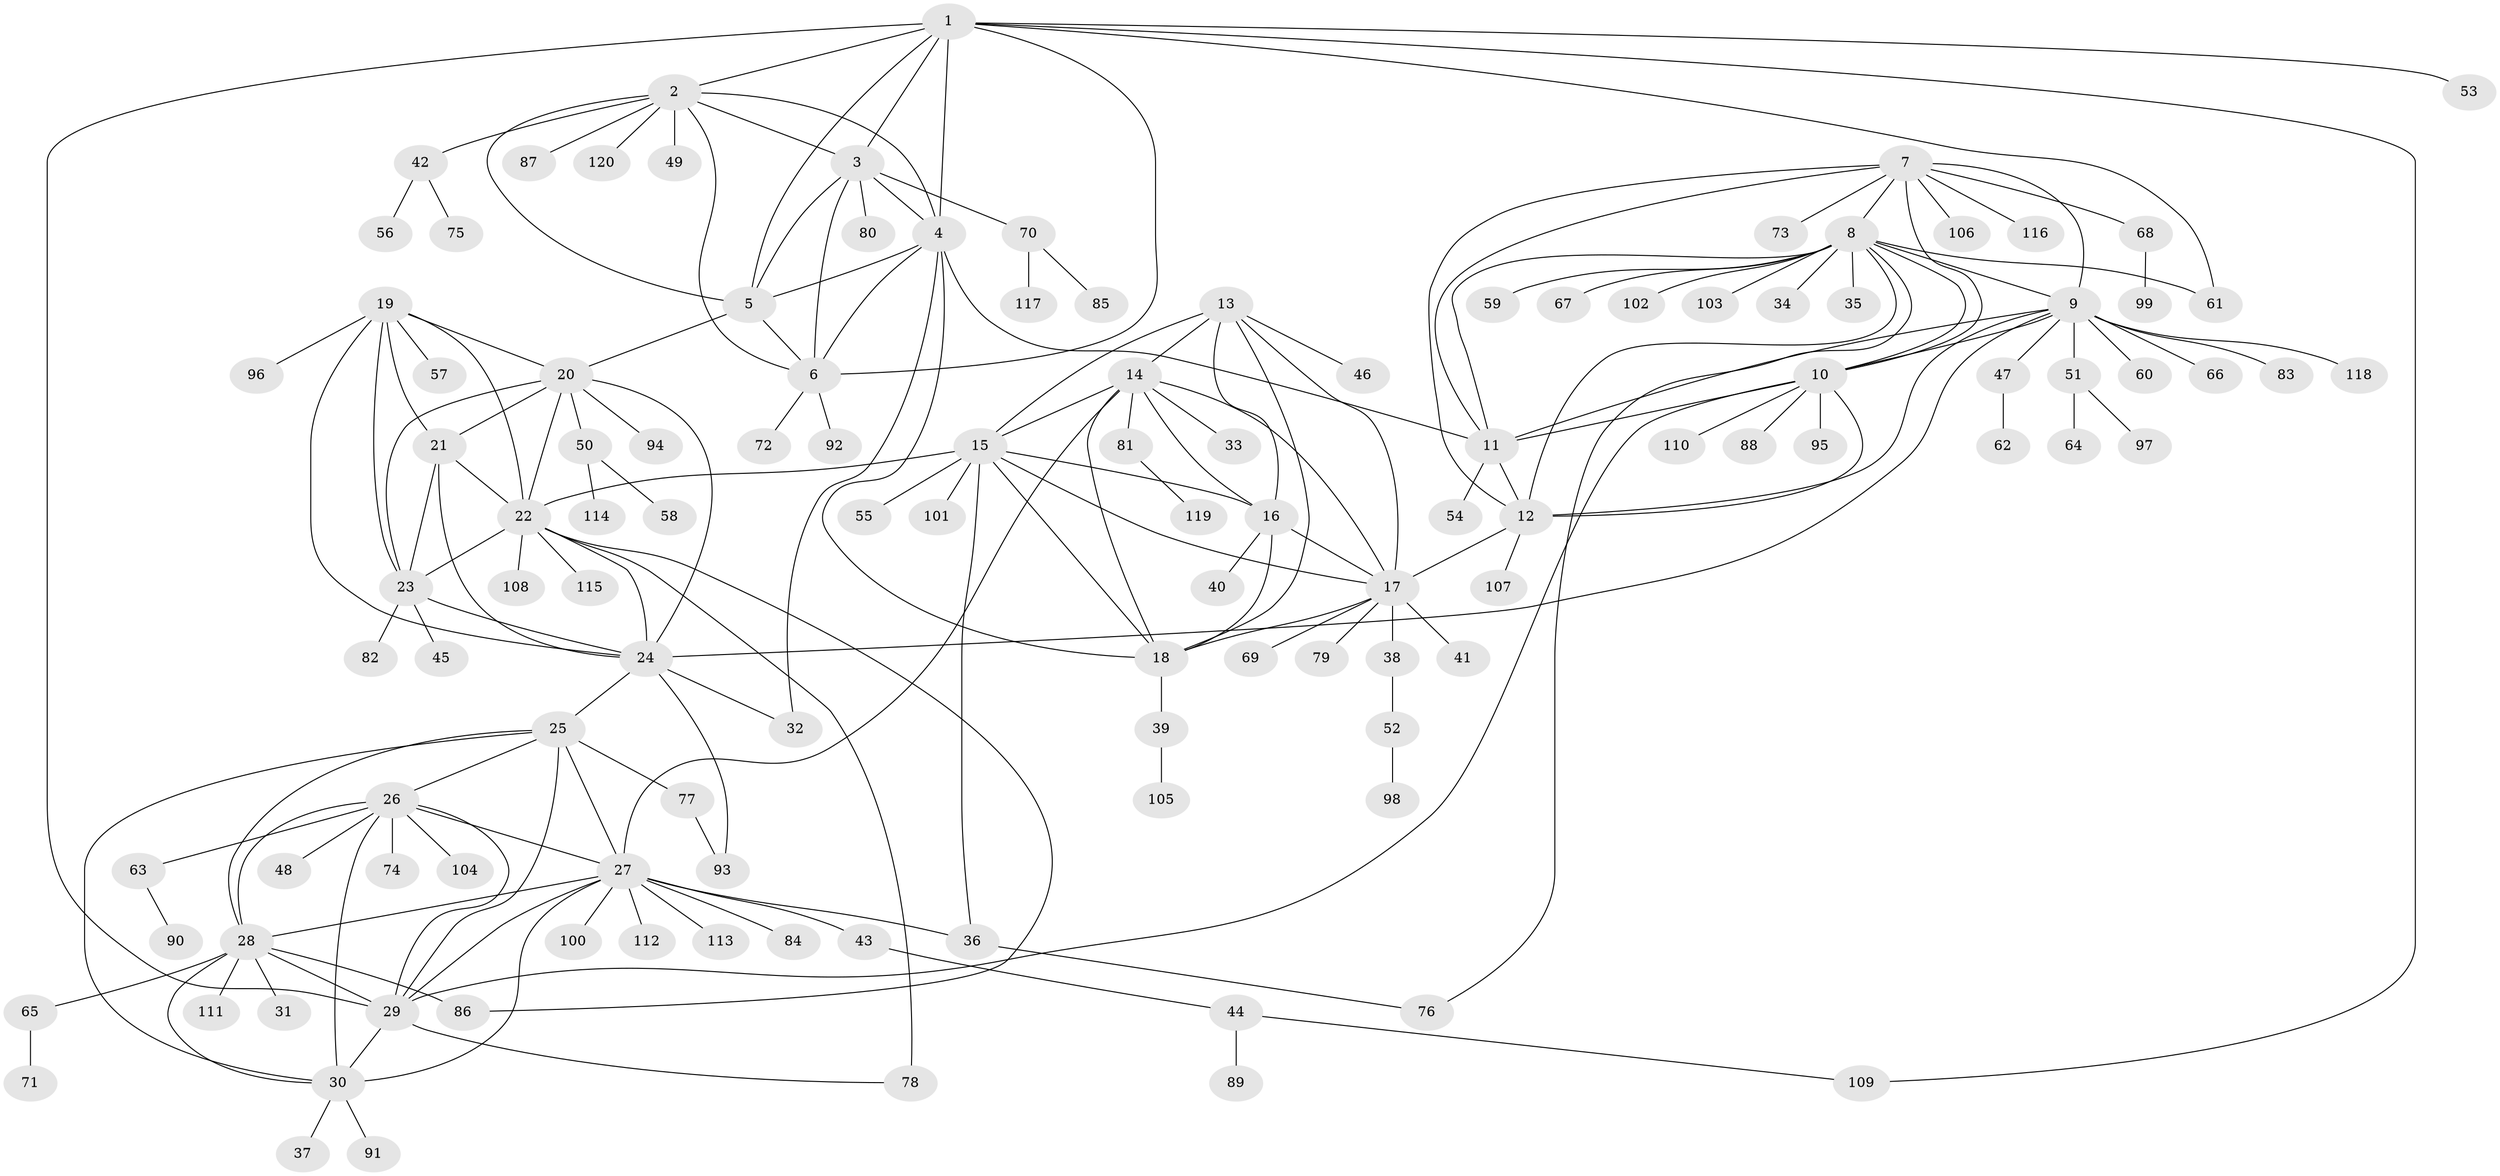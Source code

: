 // Generated by graph-tools (version 1.1) at 2025/50/03/09/25 03:50:39]
// undirected, 120 vertices, 183 edges
graph export_dot {
graph [start="1"]
  node [color=gray90,style=filled];
  1;
  2;
  3;
  4;
  5;
  6;
  7;
  8;
  9;
  10;
  11;
  12;
  13;
  14;
  15;
  16;
  17;
  18;
  19;
  20;
  21;
  22;
  23;
  24;
  25;
  26;
  27;
  28;
  29;
  30;
  31;
  32;
  33;
  34;
  35;
  36;
  37;
  38;
  39;
  40;
  41;
  42;
  43;
  44;
  45;
  46;
  47;
  48;
  49;
  50;
  51;
  52;
  53;
  54;
  55;
  56;
  57;
  58;
  59;
  60;
  61;
  62;
  63;
  64;
  65;
  66;
  67;
  68;
  69;
  70;
  71;
  72;
  73;
  74;
  75;
  76;
  77;
  78;
  79;
  80;
  81;
  82;
  83;
  84;
  85;
  86;
  87;
  88;
  89;
  90;
  91;
  92;
  93;
  94;
  95;
  96;
  97;
  98;
  99;
  100;
  101;
  102;
  103;
  104;
  105;
  106;
  107;
  108;
  109;
  110;
  111;
  112;
  113;
  114;
  115;
  116;
  117;
  118;
  119;
  120;
  1 -- 2;
  1 -- 3;
  1 -- 4;
  1 -- 5;
  1 -- 6;
  1 -- 29;
  1 -- 53;
  1 -- 61;
  1 -- 109;
  2 -- 3;
  2 -- 4;
  2 -- 5;
  2 -- 6;
  2 -- 42;
  2 -- 49;
  2 -- 87;
  2 -- 120;
  3 -- 4;
  3 -- 5;
  3 -- 6;
  3 -- 70;
  3 -- 80;
  4 -- 5;
  4 -- 6;
  4 -- 11;
  4 -- 18;
  4 -- 32;
  5 -- 6;
  5 -- 20;
  6 -- 72;
  6 -- 92;
  7 -- 8;
  7 -- 9;
  7 -- 10;
  7 -- 11;
  7 -- 12;
  7 -- 68;
  7 -- 73;
  7 -- 106;
  7 -- 116;
  8 -- 9;
  8 -- 10;
  8 -- 11;
  8 -- 12;
  8 -- 34;
  8 -- 35;
  8 -- 59;
  8 -- 61;
  8 -- 67;
  8 -- 76;
  8 -- 102;
  8 -- 103;
  9 -- 10;
  9 -- 11;
  9 -- 12;
  9 -- 24;
  9 -- 47;
  9 -- 51;
  9 -- 60;
  9 -- 66;
  9 -- 83;
  9 -- 118;
  10 -- 11;
  10 -- 12;
  10 -- 29;
  10 -- 88;
  10 -- 95;
  10 -- 110;
  11 -- 12;
  11 -- 54;
  12 -- 17;
  12 -- 107;
  13 -- 14;
  13 -- 15;
  13 -- 16;
  13 -- 17;
  13 -- 18;
  13 -- 46;
  14 -- 15;
  14 -- 16;
  14 -- 17;
  14 -- 18;
  14 -- 27;
  14 -- 33;
  14 -- 81;
  15 -- 16;
  15 -- 17;
  15 -- 18;
  15 -- 22;
  15 -- 36;
  15 -- 55;
  15 -- 101;
  16 -- 17;
  16 -- 18;
  16 -- 40;
  17 -- 18;
  17 -- 38;
  17 -- 41;
  17 -- 69;
  17 -- 79;
  18 -- 39;
  19 -- 20;
  19 -- 21;
  19 -- 22;
  19 -- 23;
  19 -- 24;
  19 -- 57;
  19 -- 96;
  20 -- 21;
  20 -- 22;
  20 -- 23;
  20 -- 24;
  20 -- 50;
  20 -- 94;
  21 -- 22;
  21 -- 23;
  21 -- 24;
  22 -- 23;
  22 -- 24;
  22 -- 78;
  22 -- 86;
  22 -- 108;
  22 -- 115;
  23 -- 24;
  23 -- 45;
  23 -- 82;
  24 -- 25;
  24 -- 32;
  24 -- 93;
  25 -- 26;
  25 -- 27;
  25 -- 28;
  25 -- 29;
  25 -- 30;
  25 -- 77;
  26 -- 27;
  26 -- 28;
  26 -- 29;
  26 -- 30;
  26 -- 48;
  26 -- 63;
  26 -- 74;
  26 -- 104;
  27 -- 28;
  27 -- 29;
  27 -- 30;
  27 -- 36;
  27 -- 43;
  27 -- 84;
  27 -- 100;
  27 -- 112;
  27 -- 113;
  28 -- 29;
  28 -- 30;
  28 -- 31;
  28 -- 65;
  28 -- 86;
  28 -- 111;
  29 -- 30;
  29 -- 78;
  30 -- 37;
  30 -- 91;
  36 -- 76;
  38 -- 52;
  39 -- 105;
  42 -- 56;
  42 -- 75;
  43 -- 44;
  44 -- 89;
  44 -- 109;
  47 -- 62;
  50 -- 58;
  50 -- 114;
  51 -- 64;
  51 -- 97;
  52 -- 98;
  63 -- 90;
  65 -- 71;
  68 -- 99;
  70 -- 85;
  70 -- 117;
  77 -- 93;
  81 -- 119;
}
